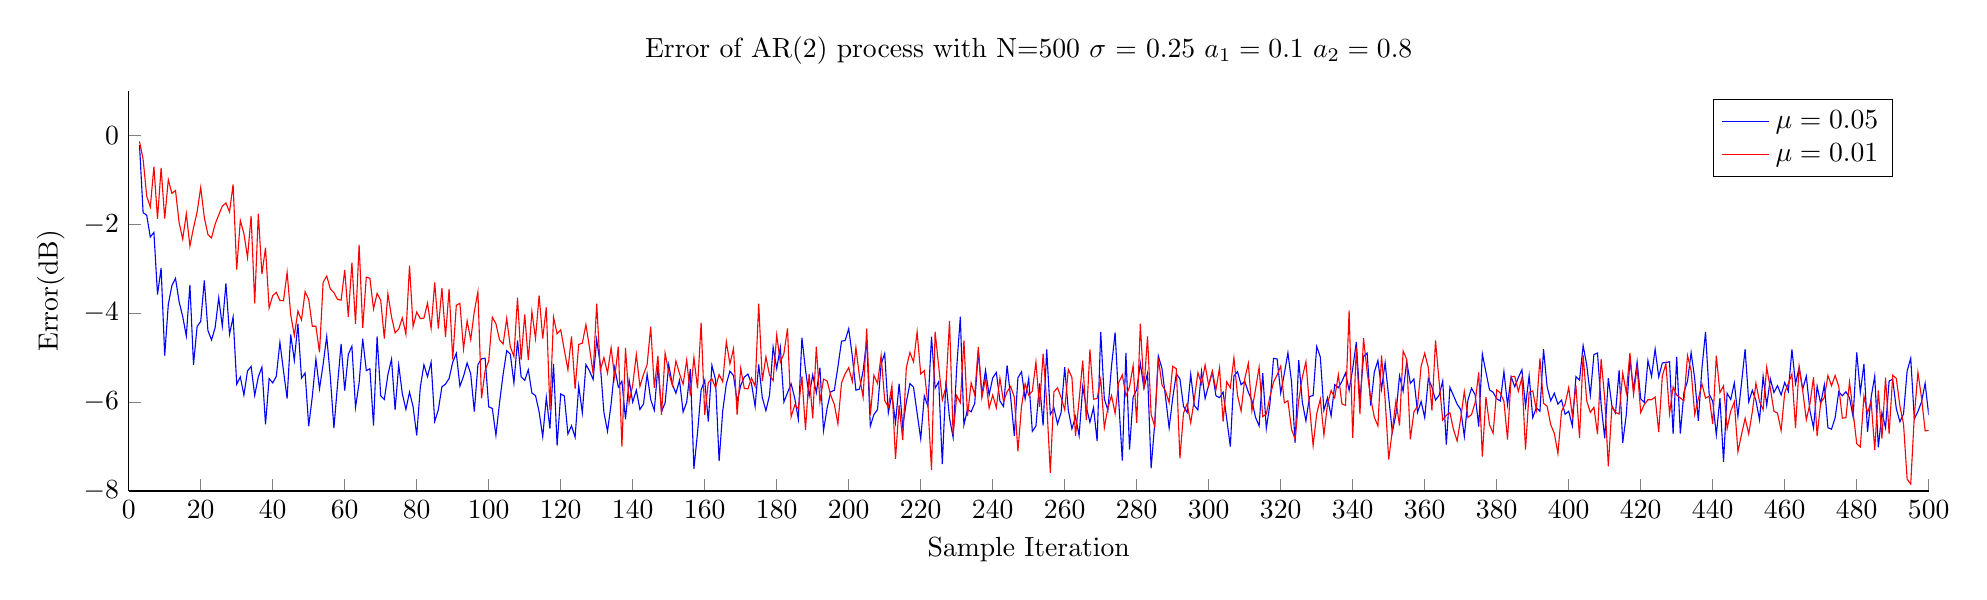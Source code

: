 % This file was created by matlab2tikz v0.4.7 running on MATLAB 8.1.
% Copyright (c) 2008--2014, Nico Schlömer <nico.schloemer@gmail.com>
% All rights reserved.
% Minimal pgfplots version: 1.3
% 
% The latest updates can be retrieved from
%   http://www.mathworks.com/matlabcentral/fileexchange/22022-matlab2tikz
% where you can also make suggestions and rate matlab2tikz.
% 
\begin{tikzpicture}

\begin{axis}[%
width=9in,
height=2in,
unbounded coords=jump,
scale only axis,
xmin=0,
xmax=500,
xlabel={Sample Iteration},
ymin=-8,
ymax=1,
ylabel={Error(dB)},
title={Error of AR(2) process with N=500 $\sigma$ = 0.25 $a_1=0.1$ $a_2=0.8$},
axis x line*=bottom,
axis y line*=left,
legend style={draw=black,fill=white,legend cell align=left}
]
\addplot [color=blue,solid]
  table[row sep=crcr]{1	-0.23\\
2	-inf\\
3	-0.218\\
4	-1.738\\
5	-1.796\\
6	-2.287\\
7	-2.181\\
8	-3.58\\
9	-2.984\\
10	-4.953\\
11	-3.8\\
12	-3.377\\
13	-3.217\\
14	-3.742\\
15	-4.076\\
16	-4.515\\
17	-3.363\\
18	-5.16\\
19	-4.298\\
20	-4.187\\
21	-3.265\\
22	-4.387\\
23	-4.602\\
24	-4.328\\
25	-3.655\\
26	-4.292\\
27	-3.332\\
28	-4.476\\
29	-4.085\\
30	-5.599\\
31	-5.435\\
32	-5.841\\
33	-5.299\\
34	-5.199\\
35	-5.851\\
36	-5.432\\
37	-5.213\\
38	-6.501\\
39	-5.472\\
40	-5.568\\
41	-5.422\\
42	-4.656\\
43	-5.301\\
44	-5.921\\
45	-4.478\\
46	-5.062\\
47	-4.238\\
48	-5.463\\
49	-5.347\\
50	-6.543\\
51	-5.874\\
52	-5.031\\
53	-5.701\\
54	-5.155\\
55	-4.523\\
56	-5.431\\
57	-6.586\\
58	-5.616\\
59	-4.691\\
60	-5.743\\
61	-4.926\\
62	-4.744\\
63	-6.121\\
64	-5.569\\
65	-4.576\\
66	-5.293\\
67	-5.249\\
68	-6.532\\
69	-4.524\\
70	-5.857\\
71	-5.942\\
72	-5.383\\
73	-5.034\\
74	-6.176\\
75	-5.169\\
76	-5.809\\
77	-6.165\\
78	-5.776\\
79	-6.105\\
80	-6.751\\
81	-5.667\\
82	-5.162\\
83	-5.429\\
84	-5.103\\
85	-6.436\\
86	-6.176\\
87	-5.656\\
88	-5.595\\
89	-5.469\\
90	-5.106\\
91	-4.903\\
92	-5.643\\
93	-5.421\\
94	-5.122\\
95	-5.365\\
96	-6.216\\
97	-5.158\\
98	-5.028\\
99	-5.012\\
100	-6.106\\
101	-6.144\\
102	-6.747\\
103	-6.019\\
104	-5.378\\
105	-4.845\\
106	-4.922\\
107	-5.569\\
108	-4.612\\
109	-5.43\\
110	-5.512\\
111	-5.274\\
112	-5.798\\
113	-5.853\\
114	-6.22\\
115	-6.781\\
116	-5.897\\
117	-6.598\\
118	-5.141\\
119	-6.98\\
120	-5.818\\
121	-5.862\\
122	-6.719\\
123	-6.533\\
124	-6.792\\
125	-5.634\\
126	-6.239\\
127	-5.157\\
128	-5.298\\
129	-5.492\\
130	-4.597\\
131	-5.162\\
132	-6.232\\
133	-6.658\\
134	-6.041\\
135	-5.225\\
136	-5.663\\
137	-5.531\\
138	-6.389\\
139	-5.509\\
140	-6.0\\
141	-5.732\\
142	-6.166\\
143	-6.044\\
144	-5.373\\
145	-5.942\\
146	-6.187\\
147	-5.191\\
148	-6.214\\
149	-6.018\\
150	-5.161\\
151	-5.597\\
152	-5.802\\
153	-5.51\\
154	-6.225\\
155	-5.999\\
156	-5.257\\
157	-7.501\\
158	-6.693\\
159	-5.73\\
160	-5.507\\
161	-6.439\\
162	-5.172\\
163	-5.499\\
164	-7.328\\
165	-6.203\\
166	-5.592\\
167	-5.304\\
168	-5.406\\
169	-5.986\\
170	-5.624\\
171	-5.437\\
172	-5.37\\
173	-5.587\\
174	-6.098\\
175	-5.154\\
176	-5.901\\
177	-6.193\\
178	-5.848\\
179	-4.759\\
180	-5.245\\
181	-4.768\\
182	-5.998\\
183	-5.79\\
184	-5.589\\
185	-5.908\\
186	-6.385\\
187	-4.551\\
188	-5.278\\
189	-5.868\\
190	-5.388\\
191	-5.79\\
192	-5.225\\
193	-6.644\\
194	-6.136\\
195	-5.77\\
196	-5.735\\
197	-5.208\\
198	-4.63\\
199	-4.616\\
200	-4.348\\
201	-4.969\\
202	-5.733\\
203	-5.708\\
204	-5.297\\
205	-4.614\\
206	-6.544\\
207	-6.279\\
208	-6.17\\
209	-5.15\\
210	-4.909\\
211	-6.243\\
212	-5.824\\
213	-6.463\\
214	-5.589\\
215	-6.55\\
216	-6.003\\
217	-5.583\\
218	-5.665\\
219	-6.25\\
220	-6.827\\
221	-5.861\\
222	-6.099\\
223	-4.531\\
224	-5.688\\
225	-5.542\\
226	-7.398\\
227	-5.526\\
228	-6.359\\
229	-6.797\\
230	-5.222\\
231	-4.08\\
232	-6.515\\
233	-6.162\\
234	-6.22\\
235	-6.03\\
236	-4.853\\
237	-5.84\\
238	-5.285\\
239	-5.842\\
240	-5.454\\
241	-5.335\\
242	-5.975\\
243	-6.1\\
244	-5.174\\
245	-5.911\\
246	-6.759\\
247	-5.452\\
248	-5.318\\
249	-5.929\\
250	-5.473\\
251	-6.659\\
252	-6.541\\
253	-5.578\\
254	-6.527\\
255	-4.816\\
256	-6.282\\
257	-6.131\\
258	-6.492\\
259	-6.232\\
260	-5.213\\
261	-6.185\\
262	-6.603\\
263	-6.327\\
264	-6.756\\
265	-5.658\\
266	-6.109\\
267	-6.454\\
268	-6.125\\
269	-6.876\\
270	-4.42\\
271	-5.927\\
272	-6.184\\
273	-5.191\\
274	-4.435\\
275	-5.976\\
276	-7.316\\
277	-4.892\\
278	-7.07\\
279	-5.89\\
280	-5.722\\
281	-5.126\\
282	-5.69\\
283	-5.353\\
284	-7.49\\
285	-6.481\\
286	-4.961\\
287	-5.241\\
288	-5.882\\
289	-6.581\\
290	-5.909\\
291	-5.364\\
292	-5.478\\
293	-6.096\\
294	-6.234\\
295	-5.375\\
296	-6.076\\
297	-6.176\\
298	-5.31\\
299	-5.921\\
300	-5.612\\
301	-5.321\\
302	-5.857\\
303	-5.902\\
304	-5.777\\
305	-6.378\\
306	-7.001\\
307	-5.417\\
308	-5.317\\
309	-5.612\\
310	-5.533\\
311	-5.778\\
312	-5.966\\
313	-6.343\\
314	-6.536\\
315	-5.348\\
316	-6.595\\
317	-6.042\\
318	-5.015\\
319	-5.031\\
320	-5.796\\
321	-5.361\\
322	-4.89\\
323	-5.543\\
324	-6.917\\
325	-5.055\\
326	-6.003\\
327	-6.425\\
328	-5.875\\
329	-5.854\\
330	-4.749\\
331	-4.989\\
332	-6.186\\
333	-5.903\\
334	-6.311\\
335	-5.608\\
336	-5.677\\
337	-5.537\\
338	-5.348\\
339	-5.736\\
340	-5.249\\
341	-4.645\\
342	-5.977\\
343	-4.974\\
344	-4.897\\
345	-6.079\\
346	-5.325\\
347	-5.065\\
348	-5.709\\
349	-5.115\\
350	-5.895\\
351	-6.679\\
352	-6.271\\
353	-5.408\\
354	-5.757\\
355	-5.09\\
356	-5.579\\
357	-5.482\\
358	-6.23\\
359	-5.985\\
360	-6.351\\
361	-5.469\\
362	-5.665\\
363	-5.955\\
364	-5.847\\
365	-5.524\\
366	-6.958\\
367	-5.669\\
368	-5.857\\
369	-6.046\\
370	-6.167\\
371	-6.774\\
372	-5.955\\
373	-5.688\\
374	-5.832\\
375	-6.552\\
376	-4.915\\
377	-5.325\\
378	-5.727\\
379	-5.781\\
380	-5.927\\
381	-5.975\\
382	-5.314\\
383	-6.063\\
384	-5.429\\
385	-5.655\\
386	-5.448\\
387	-5.271\\
388	-6.097\\
389	-5.407\\
390	-6.349\\
391	-6.128\\
392	-6.206\\
393	-4.812\\
394	-5.653\\
395	-5.972\\
396	-5.801\\
397	-6.047\\
398	-5.955\\
399	-6.275\\
400	-6.206\\
401	-6.537\\
402	-5.427\\
403	-5.506\\
404	-4.727\\
405	-5.165\\
406	-5.846\\
407	-4.932\\
408	-4.897\\
409	-6.057\\
410	-6.816\\
411	-5.463\\
412	-6.089\\
413	-6.248\\
414	-5.282\\
415	-6.915\\
416	-6.279\\
417	-5.037\\
418	-5.737\\
419	-5.096\\
420	-5.926\\
421	-6.008\\
422	-5.065\\
423	-5.423\\
424	-4.807\\
425	-5.433\\
426	-5.119\\
427	-5.11\\
428	-5.094\\
429	-6.716\\
430	-4.984\\
431	-6.711\\
432	-5.779\\
433	-5.529\\
434	-4.887\\
435	-5.476\\
436	-6.421\\
437	-5.243\\
438	-4.423\\
439	-5.814\\
440	-5.984\\
441	-6.738\\
442	-5.912\\
443	-7.343\\
444	-5.801\\
445	-5.943\\
446	-5.571\\
447	-6.32\\
448	-5.573\\
449	-4.808\\
450	-5.996\\
451	-5.735\\
452	-5.964\\
453	-6.4\\
454	-5.42\\
455	-6.072\\
456	-5.478\\
457	-5.784\\
458	-5.632\\
459	-5.839\\
460	-5.56\\
461	-5.757\\
462	-4.817\\
463	-5.587\\
464	-5.222\\
465	-5.709\\
466	-5.416\\
467	-6.192\\
468	-6.583\\
469	-5.643\\
470	-6.039\\
471	-5.616\\
472	-6.577\\
473	-6.61\\
474	-6.353\\
475	-5.768\\
476	-5.858\\
477	-5.767\\
478	-5.904\\
479	-6.336\\
480	-4.885\\
481	-5.781\\
482	-5.143\\
483	-6.67\\
484	-5.895\\
485	-5.417\\
486	-7.021\\
487	-6.237\\
488	-6.577\\
489	-5.526\\
490	-5.489\\
491	-6.152\\
492	-6.443\\
493	-6.266\\
494	-5.302\\
495	-5.015\\
496	-6.379\\
497	-6.212\\
498	-5.995\\
499	-5.579\\
500	-6.295\\
};
\addlegendentry{$\mu = 0.05$};

\addplot [color=red,solid]
  table[row sep=crcr]{1	0.24\\
2	-inf\\
3	-0.137\\
4	-0.535\\
5	-1.367\\
6	-1.611\\
7	-0.703\\
8	-1.879\\
9	-0.733\\
10	-1.874\\
11	-0.997\\
12	-1.305\\
13	-1.239\\
14	-1.962\\
15	-2.334\\
16	-1.763\\
17	-2.491\\
18	-2.077\\
19	-1.723\\
20	-1.172\\
21	-1.846\\
22	-2.23\\
23	-2.308\\
24	-1.997\\
25	-1.791\\
26	-1.591\\
27	-1.521\\
28	-1.72\\
29	-1.103\\
30	-3.017\\
31	-1.914\\
32	-2.208\\
33	-2.748\\
34	-1.814\\
35	-3.778\\
36	-1.76\\
37	-3.121\\
38	-2.527\\
39	-3.884\\
40	-3.606\\
41	-3.532\\
42	-3.714\\
43	-3.72\\
44	-3.081\\
45	-4.034\\
46	-4.501\\
47	-3.953\\
48	-4.153\\
49	-3.515\\
50	-3.69\\
51	-4.295\\
52	-4.294\\
53	-4.882\\
54	-3.31\\
55	-3.164\\
56	-3.451\\
57	-3.536\\
58	-3.691\\
59	-3.708\\
60	-3.027\\
61	-4.08\\
62	-2.861\\
63	-4.239\\
64	-2.461\\
65	-4.329\\
66	-3.187\\
67	-3.215\\
68	-3.906\\
69	-3.554\\
70	-3.709\\
71	-4.569\\
72	-3.563\\
73	-4.082\\
74	-4.443\\
75	-4.357\\
76	-4.107\\
77	-4.473\\
78	-2.93\\
79	-4.302\\
80	-3.975\\
81	-4.123\\
82	-4.113\\
83	-3.774\\
84	-4.341\\
85	-3.306\\
86	-4.345\\
87	-3.438\\
88	-4.537\\
89	-3.458\\
90	-5.037\\
91	-3.823\\
92	-3.778\\
93	-4.807\\
94	-4.173\\
95	-4.596\\
96	-3.963\\
97	-3.518\\
98	-5.918\\
99	-5.293\\
100	-5.078\\
101	-4.089\\
102	-4.238\\
103	-4.599\\
104	-4.694\\
105	-4.118\\
106	-4.755\\
107	-4.976\\
108	-3.649\\
109	-5.053\\
110	-4.026\\
111	-5.057\\
112	-3.965\\
113	-4.571\\
114	-3.6\\
115	-4.57\\
116	-3.869\\
117	-6.18\\
118	-4.089\\
119	-4.465\\
120	-4.373\\
121	-4.828\\
122	-5.274\\
123	-4.523\\
124	-5.702\\
125	-4.704\\
126	-4.675\\
127	-4.259\\
128	-4.776\\
129	-5.36\\
130	-3.787\\
131	-5.284\\
132	-4.999\\
133	-5.349\\
134	-4.777\\
135	-5.45\\
136	-4.752\\
137	-7.004\\
138	-4.78\\
139	-6.01\\
140	-5.617\\
141	-4.929\\
142	-5.647\\
143	-5.377\\
144	-5.161\\
145	-4.303\\
146	-5.68\\
147	-4.963\\
148	-6.29\\
149	-4.894\\
150	-5.329\\
151	-5.62\\
152	-5.076\\
153	-5.362\\
154	-5.6\\
155	-5.05\\
156	-5.854\\
157	-4.998\\
158	-5.691\\
159	-4.214\\
160	-6.285\\
161	-5.561\\
162	-5.477\\
163	-5.674\\
164	-5.38\\
165	-5.547\\
166	-4.642\\
167	-5.14\\
168	-4.796\\
169	-6.289\\
170	-5.238\\
171	-5.694\\
172	-5.702\\
173	-5.458\\
174	-5.646\\
175	-3.786\\
176	-5.525\\
177	-4.981\\
178	-5.396\\
179	-5.521\\
180	-4.489\\
181	-5.107\\
182	-4.907\\
183	-4.344\\
184	-6.332\\
185	-6.071\\
186	-6.149\\
187	-5.423\\
188	-6.625\\
189	-5.364\\
190	-6.365\\
191	-4.752\\
192	-6.0\\
193	-5.484\\
194	-5.525\\
195	-5.846\\
196	-6.052\\
197	-6.49\\
198	-5.568\\
199	-5.367\\
200	-5.224\\
201	-5.54\\
202	-4.775\\
203	-5.431\\
204	-5.89\\
205	-4.347\\
206	-6.296\\
207	-5.399\\
208	-5.582\\
209	-4.954\\
210	-5.965\\
211	-6.112\\
212	-5.628\\
213	-7.279\\
214	-6.071\\
215	-6.856\\
216	-5.228\\
217	-4.883\\
218	-5.098\\
219	-4.419\\
220	-5.366\\
221	-5.293\\
222	-6.067\\
223	-7.528\\
224	-4.415\\
225	-5.204\\
226	-5.955\\
227	-5.662\\
228	-4.174\\
229	-6.741\\
230	-5.855\\
231	-6.013\\
232	-4.613\\
233	-6.314\\
234	-5.569\\
235	-5.836\\
236	-4.757\\
237	-5.895\\
238	-5.463\\
239	-6.135\\
240	-5.843\\
241	-6.128\\
242	-5.462\\
243	-5.993\\
244	-5.767\\
245	-5.648\\
246	-5.895\\
247	-7.106\\
248	-6.093\\
249	-5.589\\
250	-5.847\\
251	-5.755\\
252	-5.099\\
253	-6.109\\
254	-4.912\\
255	-6.019\\
256	-7.59\\
257	-5.77\\
258	-5.679\\
259	-5.898\\
260	-6.174\\
261	-5.266\\
262	-5.445\\
263	-6.76\\
264	-5.954\\
265	-5.067\\
266	-6.408\\
267	-4.817\\
268	-5.936\\
269	-5.921\\
270	-5.482\\
271	-6.579\\
272	-6.128\\
273	-5.853\\
274	-6.254\\
275	-5.561\\
276	-5.389\\
277	-5.863\\
278	-5.658\\
279	-5.177\\
280	-6.47\\
281	-4.237\\
282	-5.715\\
283	-4.521\\
284	-6.279\\
285	-6.551\\
286	-5.016\\
287	-5.609\\
288	-5.752\\
289	-6.012\\
290	-5.195\\
291	-5.251\\
292	-7.265\\
293	-6.249\\
294	-6.04\\
295	-6.469\\
296	-5.934\\
297	-5.336\\
298	-5.593\\
299	-5.165\\
300	-5.634\\
301	-5.303\\
302	-5.724\\
303	-5.231\\
304	-6.44\\
305	-5.544\\
306	-5.678\\
307	-5.003\\
308	-5.849\\
309	-6.202\\
310	-5.482\\
311	-5.127\\
312	-6.193\\
313	-5.713\\
314	-5.214\\
315	-6.327\\
316	-6.27\\
317	-5.878\\
318	-5.553\\
319	-5.39\\
320	-5.19\\
321	-6.019\\
322	-5.97\\
323	-6.614\\
324	-6.832\\
325	-5.963\\
326	-5.444\\
327	-5.091\\
328	-6.093\\
329	-6.978\\
330	-6.262\\
331	-5.932\\
332	-6.744\\
333	-6.043\\
334	-5.739\\
335	-5.903\\
336	-5.385\\
337	-6.043\\
338	-6.074\\
339	-3.939\\
340	-6.804\\
341	-4.777\\
342	-6.272\\
343	-4.564\\
344	-5.316\\
345	-5.917\\
346	-6.341\\
347	-6.538\\
348	-4.949\\
349	-5.943\\
350	-7.295\\
351	-6.633\\
352	-5.972\\
353	-6.527\\
354	-4.851\\
355	-5.043\\
356	-6.838\\
357	-6.223\\
358	-6.091\\
359	-5.189\\
360	-4.902\\
361	-5.227\\
362	-6.19\\
363	-4.615\\
364	-5.539\\
365	-6.404\\
366	-6.294\\
367	-6.24\\
368	-6.621\\
369	-6.875\\
370	-6.367\\
371	-5.763\\
372	-6.346\\
373	-6.283\\
374	-6.012\\
375	-5.334\\
376	-7.228\\
377	-5.886\\
378	-6.512\\
379	-6.701\\
380	-5.728\\
381	-5.795\\
382	-5.983\\
383	-6.844\\
384	-5.431\\
385	-5.421\\
386	-5.758\\
387	-5.454\\
388	-7.07\\
389	-5.778\\
390	-5.749\\
391	-6.173\\
392	-5.018\\
393	-6.028\\
394	-6.094\\
395	-6.509\\
396	-6.704\\
397	-7.158\\
398	-6.21\\
399	-6.045\\
400	-5.673\\
401	-6.308\\
402	-5.631\\
403	-6.808\\
404	-4.941\\
405	-5.973\\
406	-6.233\\
407	-6.116\\
408	-6.723\\
409	-5.033\\
410	-5.918\\
411	-7.444\\
412	-6.095\\
413	-6.236\\
414	-6.269\\
415	-5.35\\
416	-5.79\\
417	-4.892\\
418	-5.831\\
419	-5.213\\
420	-6.236\\
421	-6.053\\
422	-5.948\\
423	-5.947\\
424	-5.886\\
425	-6.674\\
426	-5.414\\
427	-5.139\\
428	-6.261\\
429	-5.661\\
430	-5.843\\
431	-5.909\\
432	-5.973\\
433	-4.953\\
434	-5.292\\
435	-6.279\\
436	-5.928\\
437	-5.59\\
438	-5.911\\
439	-5.87\\
440	-6.497\\
441	-4.954\\
442	-5.788\\
443	-5.634\\
444	-6.597\\
445	-6.206\\
446	-5.994\\
447	-7.121\\
448	-6.728\\
449	-6.365\\
450	-6.717\\
451	-6.218\\
452	-5.576\\
453	-5.988\\
454	-6.172\\
455	-5.219\\
456	-5.692\\
457	-6.204\\
458	-6.252\\
459	-6.639\\
460	-5.789\\
461	-5.582\\
462	-5.369\\
463	-6.583\\
464	-5.197\\
465	-5.751\\
466	-6.4\\
467	-6.04\\
468	-5.44\\
469	-6.765\\
470	-6.011\\
471	-5.897\\
472	-5.402\\
473	-5.632\\
474	-5.402\\
475	-5.645\\
476	-6.362\\
477	-6.351\\
478	-5.55\\
479	-6.226\\
480	-6.935\\
481	-7.011\\
482	-5.867\\
483	-6.245\\
484	-5.978\\
485	-7.073\\
486	-5.737\\
487	-6.82\\
488	-5.45\\
489	-6.713\\
490	-5.399\\
491	-5.468\\
492	-6.091\\
493	-6.495\\
494	-7.734\\
495	-7.845\\
496	-6.309\\
497	-5.331\\
498	-5.905\\
499	-6.649\\
500	-6.636\\
};
\addlegendentry{$\mu = 0.01$};

\end{axis}
\end{tikzpicture}%